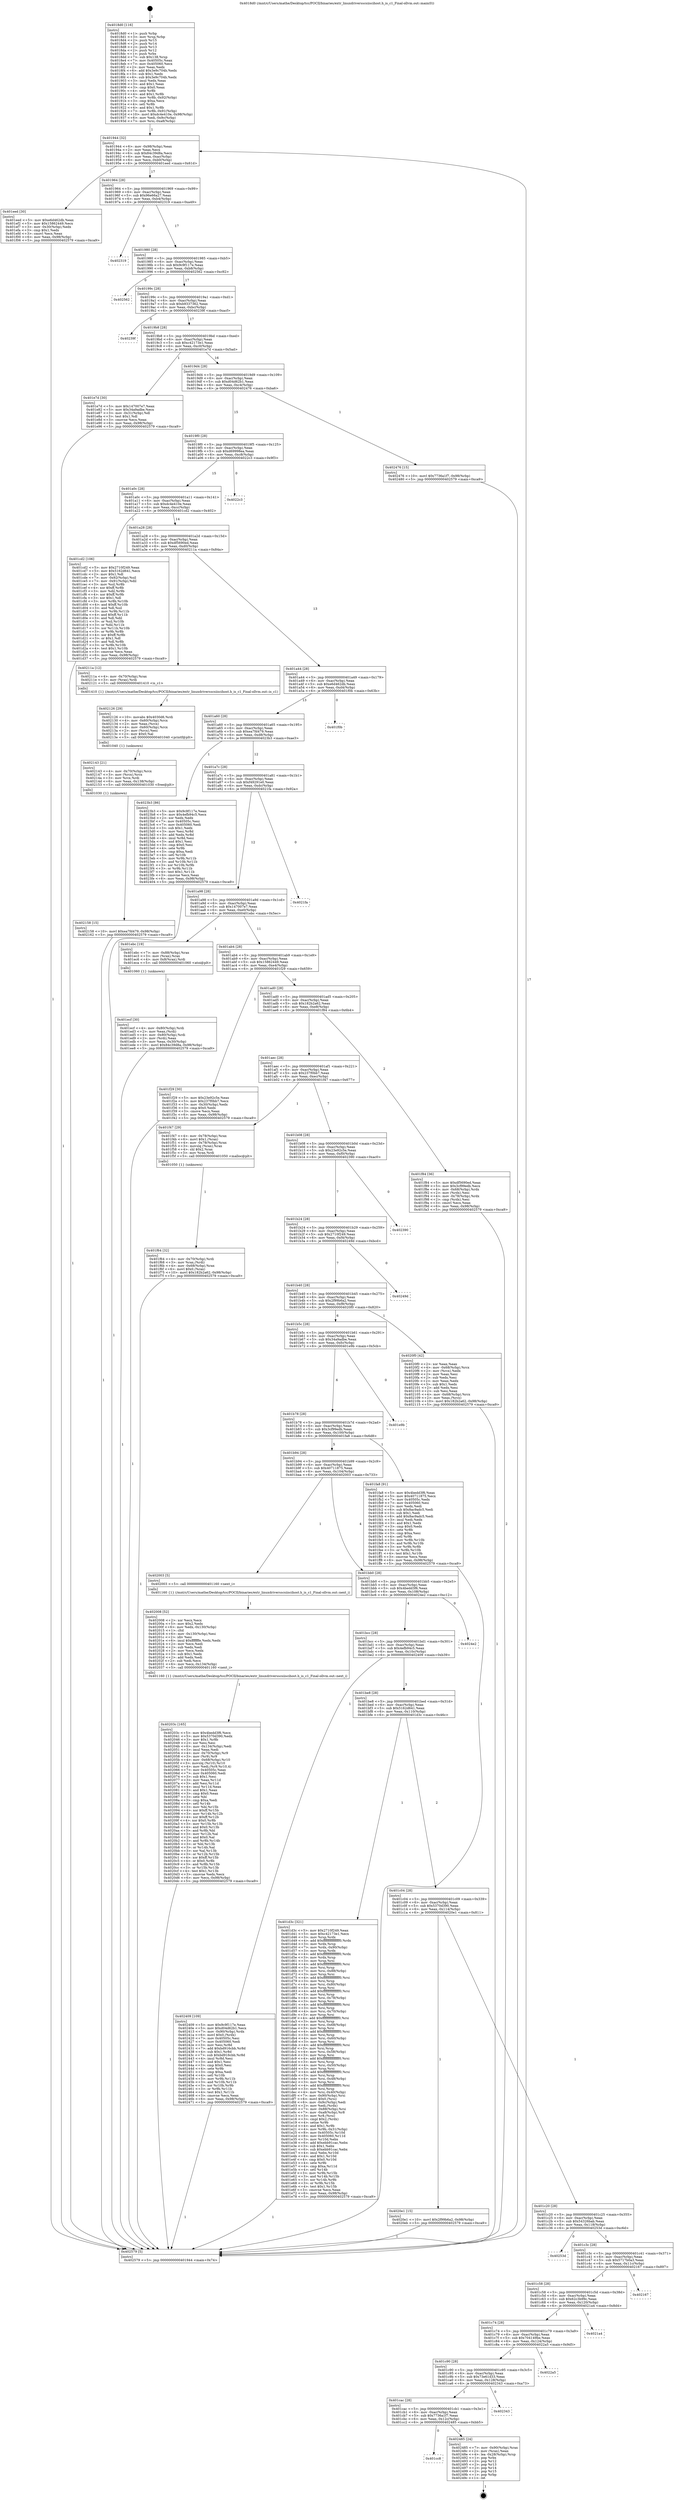 digraph "0x4018d0" {
  label = "0x4018d0 (/mnt/c/Users/mathe/Desktop/tcc/POCII/binaries/extr_linuxdriversscsiiscihost.h_is_c1_Final-ollvm.out::main(0))"
  labelloc = "t"
  node[shape=record]

  Entry [label="",width=0.3,height=0.3,shape=circle,fillcolor=black,style=filled]
  "0x401944" [label="{
     0x401944 [32]\l
     | [instrs]\l
     &nbsp;&nbsp;0x401944 \<+6\>: mov -0x98(%rbp),%eax\l
     &nbsp;&nbsp;0x40194a \<+2\>: mov %eax,%ecx\l
     &nbsp;&nbsp;0x40194c \<+6\>: sub $0x84c39d8a,%ecx\l
     &nbsp;&nbsp;0x401952 \<+6\>: mov %eax,-0xac(%rbp)\l
     &nbsp;&nbsp;0x401958 \<+6\>: mov %ecx,-0xb0(%rbp)\l
     &nbsp;&nbsp;0x40195e \<+6\>: je 0000000000401eed \<main+0x61d\>\l
  }"]
  "0x401eed" [label="{
     0x401eed [30]\l
     | [instrs]\l
     &nbsp;&nbsp;0x401eed \<+5\>: mov $0xe6d462db,%eax\l
     &nbsp;&nbsp;0x401ef2 \<+5\>: mov $0x15862449,%ecx\l
     &nbsp;&nbsp;0x401ef7 \<+3\>: mov -0x30(%rbp),%edx\l
     &nbsp;&nbsp;0x401efa \<+3\>: cmp $0x1,%edx\l
     &nbsp;&nbsp;0x401efd \<+3\>: cmovl %ecx,%eax\l
     &nbsp;&nbsp;0x401f00 \<+6\>: mov %eax,-0x98(%rbp)\l
     &nbsp;&nbsp;0x401f06 \<+5\>: jmp 0000000000402579 \<main+0xca9\>\l
  }"]
  "0x401964" [label="{
     0x401964 [28]\l
     | [instrs]\l
     &nbsp;&nbsp;0x401964 \<+5\>: jmp 0000000000401969 \<main+0x99\>\l
     &nbsp;&nbsp;0x401969 \<+6\>: mov -0xac(%rbp),%eax\l
     &nbsp;&nbsp;0x40196f \<+5\>: sub $0x96e66a27,%eax\l
     &nbsp;&nbsp;0x401974 \<+6\>: mov %eax,-0xb4(%rbp)\l
     &nbsp;&nbsp;0x40197a \<+6\>: je 0000000000402319 \<main+0xa49\>\l
  }"]
  Exit [label="",width=0.3,height=0.3,shape=circle,fillcolor=black,style=filled,peripheries=2]
  "0x402319" [label="{
     0x402319\l
  }", style=dashed]
  "0x401980" [label="{
     0x401980 [28]\l
     | [instrs]\l
     &nbsp;&nbsp;0x401980 \<+5\>: jmp 0000000000401985 \<main+0xb5\>\l
     &nbsp;&nbsp;0x401985 \<+6\>: mov -0xac(%rbp),%eax\l
     &nbsp;&nbsp;0x40198b \<+5\>: sub $0x9c9f117e,%eax\l
     &nbsp;&nbsp;0x401990 \<+6\>: mov %eax,-0xb8(%rbp)\l
     &nbsp;&nbsp;0x401996 \<+6\>: je 0000000000402562 \<main+0xc92\>\l
  }"]
  "0x401cc8" [label="{
     0x401cc8\l
  }", style=dashed]
  "0x402562" [label="{
     0x402562\l
  }", style=dashed]
  "0x40199c" [label="{
     0x40199c [28]\l
     | [instrs]\l
     &nbsp;&nbsp;0x40199c \<+5\>: jmp 00000000004019a1 \<main+0xd1\>\l
     &nbsp;&nbsp;0x4019a1 \<+6\>: mov -0xac(%rbp),%eax\l
     &nbsp;&nbsp;0x4019a7 \<+5\>: sub $0xb9337362,%eax\l
     &nbsp;&nbsp;0x4019ac \<+6\>: mov %eax,-0xbc(%rbp)\l
     &nbsp;&nbsp;0x4019b2 \<+6\>: je 000000000040239f \<main+0xacf\>\l
  }"]
  "0x402485" [label="{
     0x402485 [24]\l
     | [instrs]\l
     &nbsp;&nbsp;0x402485 \<+7\>: mov -0x90(%rbp),%rax\l
     &nbsp;&nbsp;0x40248c \<+2\>: mov (%rax),%eax\l
     &nbsp;&nbsp;0x40248e \<+4\>: lea -0x28(%rbp),%rsp\l
     &nbsp;&nbsp;0x402492 \<+1\>: pop %rbx\l
     &nbsp;&nbsp;0x402493 \<+2\>: pop %r12\l
     &nbsp;&nbsp;0x402495 \<+2\>: pop %r13\l
     &nbsp;&nbsp;0x402497 \<+2\>: pop %r14\l
     &nbsp;&nbsp;0x402499 \<+2\>: pop %r15\l
     &nbsp;&nbsp;0x40249b \<+1\>: pop %rbp\l
     &nbsp;&nbsp;0x40249c \<+1\>: ret\l
  }"]
  "0x40239f" [label="{
     0x40239f\l
  }", style=dashed]
  "0x4019b8" [label="{
     0x4019b8 [28]\l
     | [instrs]\l
     &nbsp;&nbsp;0x4019b8 \<+5\>: jmp 00000000004019bd \<main+0xed\>\l
     &nbsp;&nbsp;0x4019bd \<+6\>: mov -0xac(%rbp),%eax\l
     &nbsp;&nbsp;0x4019c3 \<+5\>: sub $0xc42173e1,%eax\l
     &nbsp;&nbsp;0x4019c8 \<+6\>: mov %eax,-0xc0(%rbp)\l
     &nbsp;&nbsp;0x4019ce \<+6\>: je 0000000000401e7d \<main+0x5ad\>\l
  }"]
  "0x401cac" [label="{
     0x401cac [28]\l
     | [instrs]\l
     &nbsp;&nbsp;0x401cac \<+5\>: jmp 0000000000401cb1 \<main+0x3e1\>\l
     &nbsp;&nbsp;0x401cb1 \<+6\>: mov -0xac(%rbp),%eax\l
     &nbsp;&nbsp;0x401cb7 \<+5\>: sub $0x7736a1f7,%eax\l
     &nbsp;&nbsp;0x401cbc \<+6\>: mov %eax,-0x12c(%rbp)\l
     &nbsp;&nbsp;0x401cc2 \<+6\>: je 0000000000402485 \<main+0xbb5\>\l
  }"]
  "0x401e7d" [label="{
     0x401e7d [30]\l
     | [instrs]\l
     &nbsp;&nbsp;0x401e7d \<+5\>: mov $0x147007e7,%eax\l
     &nbsp;&nbsp;0x401e82 \<+5\>: mov $0x34a9adbe,%ecx\l
     &nbsp;&nbsp;0x401e87 \<+3\>: mov -0x31(%rbp),%dl\l
     &nbsp;&nbsp;0x401e8a \<+3\>: test $0x1,%dl\l
     &nbsp;&nbsp;0x401e8d \<+3\>: cmovne %ecx,%eax\l
     &nbsp;&nbsp;0x401e90 \<+6\>: mov %eax,-0x98(%rbp)\l
     &nbsp;&nbsp;0x401e96 \<+5\>: jmp 0000000000402579 \<main+0xca9\>\l
  }"]
  "0x4019d4" [label="{
     0x4019d4 [28]\l
     | [instrs]\l
     &nbsp;&nbsp;0x4019d4 \<+5\>: jmp 00000000004019d9 \<main+0x109\>\l
     &nbsp;&nbsp;0x4019d9 \<+6\>: mov -0xac(%rbp),%eax\l
     &nbsp;&nbsp;0x4019df \<+5\>: sub $0xd04d62b1,%eax\l
     &nbsp;&nbsp;0x4019e4 \<+6\>: mov %eax,-0xc4(%rbp)\l
     &nbsp;&nbsp;0x4019ea \<+6\>: je 0000000000402476 \<main+0xba6\>\l
  }"]
  "0x402343" [label="{
     0x402343\l
  }", style=dashed]
  "0x402476" [label="{
     0x402476 [15]\l
     | [instrs]\l
     &nbsp;&nbsp;0x402476 \<+10\>: movl $0x7736a1f7,-0x98(%rbp)\l
     &nbsp;&nbsp;0x402480 \<+5\>: jmp 0000000000402579 \<main+0xca9\>\l
  }"]
  "0x4019f0" [label="{
     0x4019f0 [28]\l
     | [instrs]\l
     &nbsp;&nbsp;0x4019f0 \<+5\>: jmp 00000000004019f5 \<main+0x125\>\l
     &nbsp;&nbsp;0x4019f5 \<+6\>: mov -0xac(%rbp),%eax\l
     &nbsp;&nbsp;0x4019fb \<+5\>: sub $0xd69998ea,%eax\l
     &nbsp;&nbsp;0x401a00 \<+6\>: mov %eax,-0xc8(%rbp)\l
     &nbsp;&nbsp;0x401a06 \<+6\>: je 00000000004022c3 \<main+0x9f3\>\l
  }"]
  "0x401c90" [label="{
     0x401c90 [28]\l
     | [instrs]\l
     &nbsp;&nbsp;0x401c90 \<+5\>: jmp 0000000000401c95 \<main+0x3c5\>\l
     &nbsp;&nbsp;0x401c95 \<+6\>: mov -0xac(%rbp),%eax\l
     &nbsp;&nbsp;0x401c9b \<+5\>: sub $0x73e61d33,%eax\l
     &nbsp;&nbsp;0x401ca0 \<+6\>: mov %eax,-0x128(%rbp)\l
     &nbsp;&nbsp;0x401ca6 \<+6\>: je 0000000000402343 \<main+0xa73\>\l
  }"]
  "0x4022c3" [label="{
     0x4022c3\l
  }", style=dashed]
  "0x401a0c" [label="{
     0x401a0c [28]\l
     | [instrs]\l
     &nbsp;&nbsp;0x401a0c \<+5\>: jmp 0000000000401a11 \<main+0x141\>\l
     &nbsp;&nbsp;0x401a11 \<+6\>: mov -0xac(%rbp),%eax\l
     &nbsp;&nbsp;0x401a17 \<+5\>: sub $0xdc4e410e,%eax\l
     &nbsp;&nbsp;0x401a1c \<+6\>: mov %eax,-0xcc(%rbp)\l
     &nbsp;&nbsp;0x401a22 \<+6\>: je 0000000000401cd2 \<main+0x402\>\l
  }"]
  "0x4022a5" [label="{
     0x4022a5\l
  }", style=dashed]
  "0x401cd2" [label="{
     0x401cd2 [106]\l
     | [instrs]\l
     &nbsp;&nbsp;0x401cd2 \<+5\>: mov $0x2710f249,%eax\l
     &nbsp;&nbsp;0x401cd7 \<+5\>: mov $0x5162d641,%ecx\l
     &nbsp;&nbsp;0x401cdc \<+2\>: mov $0x1,%dl\l
     &nbsp;&nbsp;0x401cde \<+7\>: mov -0x92(%rbp),%sil\l
     &nbsp;&nbsp;0x401ce5 \<+7\>: mov -0x91(%rbp),%dil\l
     &nbsp;&nbsp;0x401cec \<+3\>: mov %sil,%r8b\l
     &nbsp;&nbsp;0x401cef \<+4\>: xor $0xff,%r8b\l
     &nbsp;&nbsp;0x401cf3 \<+3\>: mov %dil,%r9b\l
     &nbsp;&nbsp;0x401cf6 \<+4\>: xor $0xff,%r9b\l
     &nbsp;&nbsp;0x401cfa \<+3\>: xor $0x1,%dl\l
     &nbsp;&nbsp;0x401cfd \<+3\>: mov %r8b,%r10b\l
     &nbsp;&nbsp;0x401d00 \<+4\>: and $0xff,%r10b\l
     &nbsp;&nbsp;0x401d04 \<+3\>: and %dl,%sil\l
     &nbsp;&nbsp;0x401d07 \<+3\>: mov %r9b,%r11b\l
     &nbsp;&nbsp;0x401d0a \<+4\>: and $0xff,%r11b\l
     &nbsp;&nbsp;0x401d0e \<+3\>: and %dl,%dil\l
     &nbsp;&nbsp;0x401d11 \<+3\>: or %sil,%r10b\l
     &nbsp;&nbsp;0x401d14 \<+3\>: or %dil,%r11b\l
     &nbsp;&nbsp;0x401d17 \<+3\>: xor %r11b,%r10b\l
     &nbsp;&nbsp;0x401d1a \<+3\>: or %r9b,%r8b\l
     &nbsp;&nbsp;0x401d1d \<+4\>: xor $0xff,%r8b\l
     &nbsp;&nbsp;0x401d21 \<+3\>: or $0x1,%dl\l
     &nbsp;&nbsp;0x401d24 \<+3\>: and %dl,%r8b\l
     &nbsp;&nbsp;0x401d27 \<+3\>: or %r8b,%r10b\l
     &nbsp;&nbsp;0x401d2a \<+4\>: test $0x1,%r10b\l
     &nbsp;&nbsp;0x401d2e \<+3\>: cmovne %ecx,%eax\l
     &nbsp;&nbsp;0x401d31 \<+6\>: mov %eax,-0x98(%rbp)\l
     &nbsp;&nbsp;0x401d37 \<+5\>: jmp 0000000000402579 \<main+0xca9\>\l
  }"]
  "0x401a28" [label="{
     0x401a28 [28]\l
     | [instrs]\l
     &nbsp;&nbsp;0x401a28 \<+5\>: jmp 0000000000401a2d \<main+0x15d\>\l
     &nbsp;&nbsp;0x401a2d \<+6\>: mov -0xac(%rbp),%eax\l
     &nbsp;&nbsp;0x401a33 \<+5\>: sub $0xdf5690ed,%eax\l
     &nbsp;&nbsp;0x401a38 \<+6\>: mov %eax,-0xd0(%rbp)\l
     &nbsp;&nbsp;0x401a3e \<+6\>: je 000000000040211a \<main+0x84a\>\l
  }"]
  "0x402579" [label="{
     0x402579 [5]\l
     | [instrs]\l
     &nbsp;&nbsp;0x402579 \<+5\>: jmp 0000000000401944 \<main+0x74\>\l
  }"]
  "0x4018d0" [label="{
     0x4018d0 [116]\l
     | [instrs]\l
     &nbsp;&nbsp;0x4018d0 \<+1\>: push %rbp\l
     &nbsp;&nbsp;0x4018d1 \<+3\>: mov %rsp,%rbp\l
     &nbsp;&nbsp;0x4018d4 \<+2\>: push %r15\l
     &nbsp;&nbsp;0x4018d6 \<+2\>: push %r14\l
     &nbsp;&nbsp;0x4018d8 \<+2\>: push %r13\l
     &nbsp;&nbsp;0x4018da \<+2\>: push %r12\l
     &nbsp;&nbsp;0x4018dc \<+1\>: push %rbx\l
     &nbsp;&nbsp;0x4018dd \<+7\>: sub $0x138,%rsp\l
     &nbsp;&nbsp;0x4018e4 \<+7\>: mov 0x40505c,%eax\l
     &nbsp;&nbsp;0x4018eb \<+7\>: mov 0x405060,%ecx\l
     &nbsp;&nbsp;0x4018f2 \<+2\>: mov %eax,%edx\l
     &nbsp;&nbsp;0x4018f4 \<+6\>: add $0x3e9c704b,%edx\l
     &nbsp;&nbsp;0x4018fa \<+3\>: sub $0x1,%edx\l
     &nbsp;&nbsp;0x4018fd \<+6\>: sub $0x3e9c704b,%edx\l
     &nbsp;&nbsp;0x401903 \<+3\>: imul %edx,%eax\l
     &nbsp;&nbsp;0x401906 \<+3\>: and $0x1,%eax\l
     &nbsp;&nbsp;0x401909 \<+3\>: cmp $0x0,%eax\l
     &nbsp;&nbsp;0x40190c \<+4\>: sete %r8b\l
     &nbsp;&nbsp;0x401910 \<+4\>: and $0x1,%r8b\l
     &nbsp;&nbsp;0x401914 \<+7\>: mov %r8b,-0x92(%rbp)\l
     &nbsp;&nbsp;0x40191b \<+3\>: cmp $0xa,%ecx\l
     &nbsp;&nbsp;0x40191e \<+4\>: setl %r8b\l
     &nbsp;&nbsp;0x401922 \<+4\>: and $0x1,%r8b\l
     &nbsp;&nbsp;0x401926 \<+7\>: mov %r8b,-0x91(%rbp)\l
     &nbsp;&nbsp;0x40192d \<+10\>: movl $0xdc4e410e,-0x98(%rbp)\l
     &nbsp;&nbsp;0x401937 \<+6\>: mov %edi,-0x9c(%rbp)\l
     &nbsp;&nbsp;0x40193d \<+7\>: mov %rsi,-0xa8(%rbp)\l
  }"]
  "0x401c74" [label="{
     0x401c74 [28]\l
     | [instrs]\l
     &nbsp;&nbsp;0x401c74 \<+5\>: jmp 0000000000401c79 \<main+0x3a9\>\l
     &nbsp;&nbsp;0x401c79 \<+6\>: mov -0xac(%rbp),%eax\l
     &nbsp;&nbsp;0x401c7f \<+5\>: sub $0x704149be,%eax\l
     &nbsp;&nbsp;0x401c84 \<+6\>: mov %eax,-0x124(%rbp)\l
     &nbsp;&nbsp;0x401c8a \<+6\>: je 00000000004022a5 \<main+0x9d5\>\l
  }"]
  "0x40211a" [label="{
     0x40211a [12]\l
     | [instrs]\l
     &nbsp;&nbsp;0x40211a \<+4\>: mov -0x70(%rbp),%rax\l
     &nbsp;&nbsp;0x40211e \<+3\>: mov (%rax),%rdi\l
     &nbsp;&nbsp;0x402121 \<+5\>: call 0000000000401410 \<is_c1\>\l
     | [calls]\l
     &nbsp;&nbsp;0x401410 \{1\} (/mnt/c/Users/mathe/Desktop/tcc/POCII/binaries/extr_linuxdriversscsiiscihost.h_is_c1_Final-ollvm.out::is_c1)\l
  }"]
  "0x401a44" [label="{
     0x401a44 [28]\l
     | [instrs]\l
     &nbsp;&nbsp;0x401a44 \<+5\>: jmp 0000000000401a49 \<main+0x179\>\l
     &nbsp;&nbsp;0x401a49 \<+6\>: mov -0xac(%rbp),%eax\l
     &nbsp;&nbsp;0x401a4f \<+5\>: sub $0xe6d462db,%eax\l
     &nbsp;&nbsp;0x401a54 \<+6\>: mov %eax,-0xd4(%rbp)\l
     &nbsp;&nbsp;0x401a5a \<+6\>: je 0000000000401f0b \<main+0x63b\>\l
  }"]
  "0x4021a4" [label="{
     0x4021a4\l
  }", style=dashed]
  "0x401f0b" [label="{
     0x401f0b\l
  }", style=dashed]
  "0x401a60" [label="{
     0x401a60 [28]\l
     | [instrs]\l
     &nbsp;&nbsp;0x401a60 \<+5\>: jmp 0000000000401a65 \<main+0x195\>\l
     &nbsp;&nbsp;0x401a65 \<+6\>: mov -0xac(%rbp),%eax\l
     &nbsp;&nbsp;0x401a6b \<+5\>: sub $0xea7fd479,%eax\l
     &nbsp;&nbsp;0x401a70 \<+6\>: mov %eax,-0xd8(%rbp)\l
     &nbsp;&nbsp;0x401a76 \<+6\>: je 00000000004023b3 \<main+0xae3\>\l
  }"]
  "0x401c58" [label="{
     0x401c58 [28]\l
     | [instrs]\l
     &nbsp;&nbsp;0x401c58 \<+5\>: jmp 0000000000401c5d \<main+0x38d\>\l
     &nbsp;&nbsp;0x401c5d \<+6\>: mov -0xac(%rbp),%eax\l
     &nbsp;&nbsp;0x401c63 \<+5\>: sub $0x62c3b99c,%eax\l
     &nbsp;&nbsp;0x401c68 \<+6\>: mov %eax,-0x120(%rbp)\l
     &nbsp;&nbsp;0x401c6e \<+6\>: je 00000000004021a4 \<main+0x8d4\>\l
  }"]
  "0x4023b3" [label="{
     0x4023b3 [86]\l
     | [instrs]\l
     &nbsp;&nbsp;0x4023b3 \<+5\>: mov $0x9c9f117e,%eax\l
     &nbsp;&nbsp;0x4023b8 \<+5\>: mov $0x4efb94c5,%ecx\l
     &nbsp;&nbsp;0x4023bd \<+2\>: xor %edx,%edx\l
     &nbsp;&nbsp;0x4023bf \<+7\>: mov 0x40505c,%esi\l
     &nbsp;&nbsp;0x4023c6 \<+7\>: mov 0x405060,%edi\l
     &nbsp;&nbsp;0x4023cd \<+3\>: sub $0x1,%edx\l
     &nbsp;&nbsp;0x4023d0 \<+3\>: mov %esi,%r8d\l
     &nbsp;&nbsp;0x4023d3 \<+3\>: add %edx,%r8d\l
     &nbsp;&nbsp;0x4023d6 \<+4\>: imul %r8d,%esi\l
     &nbsp;&nbsp;0x4023da \<+3\>: and $0x1,%esi\l
     &nbsp;&nbsp;0x4023dd \<+3\>: cmp $0x0,%esi\l
     &nbsp;&nbsp;0x4023e0 \<+4\>: sete %r9b\l
     &nbsp;&nbsp;0x4023e4 \<+3\>: cmp $0xa,%edi\l
     &nbsp;&nbsp;0x4023e7 \<+4\>: setl %r10b\l
     &nbsp;&nbsp;0x4023eb \<+3\>: mov %r9b,%r11b\l
     &nbsp;&nbsp;0x4023ee \<+3\>: and %r10b,%r11b\l
     &nbsp;&nbsp;0x4023f1 \<+3\>: xor %r10b,%r9b\l
     &nbsp;&nbsp;0x4023f4 \<+3\>: or %r9b,%r11b\l
     &nbsp;&nbsp;0x4023f7 \<+4\>: test $0x1,%r11b\l
     &nbsp;&nbsp;0x4023fb \<+3\>: cmovne %ecx,%eax\l
     &nbsp;&nbsp;0x4023fe \<+6\>: mov %eax,-0x98(%rbp)\l
     &nbsp;&nbsp;0x402404 \<+5\>: jmp 0000000000402579 \<main+0xca9\>\l
  }"]
  "0x401a7c" [label="{
     0x401a7c [28]\l
     | [instrs]\l
     &nbsp;&nbsp;0x401a7c \<+5\>: jmp 0000000000401a81 \<main+0x1b1\>\l
     &nbsp;&nbsp;0x401a81 \<+6\>: mov -0xac(%rbp),%eax\l
     &nbsp;&nbsp;0x401a87 \<+5\>: sub $0xf49291e0,%eax\l
     &nbsp;&nbsp;0x401a8c \<+6\>: mov %eax,-0xdc(%rbp)\l
     &nbsp;&nbsp;0x401a92 \<+6\>: je 00000000004021fa \<main+0x92a\>\l
  }"]
  "0x402167" [label="{
     0x402167\l
  }", style=dashed]
  "0x4021fa" [label="{
     0x4021fa\l
  }", style=dashed]
  "0x401a98" [label="{
     0x401a98 [28]\l
     | [instrs]\l
     &nbsp;&nbsp;0x401a98 \<+5\>: jmp 0000000000401a9d \<main+0x1cd\>\l
     &nbsp;&nbsp;0x401a9d \<+6\>: mov -0xac(%rbp),%eax\l
     &nbsp;&nbsp;0x401aa3 \<+5\>: sub $0x147007e7,%eax\l
     &nbsp;&nbsp;0x401aa8 \<+6\>: mov %eax,-0xe0(%rbp)\l
     &nbsp;&nbsp;0x401aae \<+6\>: je 0000000000401ebc \<main+0x5ec\>\l
  }"]
  "0x401c3c" [label="{
     0x401c3c [28]\l
     | [instrs]\l
     &nbsp;&nbsp;0x401c3c \<+5\>: jmp 0000000000401c41 \<main+0x371\>\l
     &nbsp;&nbsp;0x401c41 \<+6\>: mov -0xac(%rbp),%eax\l
     &nbsp;&nbsp;0x401c47 \<+5\>: sub $0x5717b0a3,%eax\l
     &nbsp;&nbsp;0x401c4c \<+6\>: mov %eax,-0x11c(%rbp)\l
     &nbsp;&nbsp;0x401c52 \<+6\>: je 0000000000402167 \<main+0x897\>\l
  }"]
  "0x401ebc" [label="{
     0x401ebc [19]\l
     | [instrs]\l
     &nbsp;&nbsp;0x401ebc \<+7\>: mov -0x88(%rbp),%rax\l
     &nbsp;&nbsp;0x401ec3 \<+3\>: mov (%rax),%rax\l
     &nbsp;&nbsp;0x401ec6 \<+4\>: mov 0x8(%rax),%rdi\l
     &nbsp;&nbsp;0x401eca \<+5\>: call 0000000000401060 \<atoi@plt\>\l
     | [calls]\l
     &nbsp;&nbsp;0x401060 \{1\} (unknown)\l
  }"]
  "0x401ab4" [label="{
     0x401ab4 [28]\l
     | [instrs]\l
     &nbsp;&nbsp;0x401ab4 \<+5\>: jmp 0000000000401ab9 \<main+0x1e9\>\l
     &nbsp;&nbsp;0x401ab9 \<+6\>: mov -0xac(%rbp),%eax\l
     &nbsp;&nbsp;0x401abf \<+5\>: sub $0x15862449,%eax\l
     &nbsp;&nbsp;0x401ac4 \<+6\>: mov %eax,-0xe4(%rbp)\l
     &nbsp;&nbsp;0x401aca \<+6\>: je 0000000000401f29 \<main+0x659\>\l
  }"]
  "0x40253d" [label="{
     0x40253d\l
  }", style=dashed]
  "0x401f29" [label="{
     0x401f29 [30]\l
     | [instrs]\l
     &nbsp;&nbsp;0x401f29 \<+5\>: mov $0x23e92c5e,%eax\l
     &nbsp;&nbsp;0x401f2e \<+5\>: mov $0x237f0bb7,%ecx\l
     &nbsp;&nbsp;0x401f33 \<+3\>: mov -0x30(%rbp),%edx\l
     &nbsp;&nbsp;0x401f36 \<+3\>: cmp $0x0,%edx\l
     &nbsp;&nbsp;0x401f39 \<+3\>: cmove %ecx,%eax\l
     &nbsp;&nbsp;0x401f3c \<+6\>: mov %eax,-0x98(%rbp)\l
     &nbsp;&nbsp;0x401f42 \<+5\>: jmp 0000000000402579 \<main+0xca9\>\l
  }"]
  "0x401ad0" [label="{
     0x401ad0 [28]\l
     | [instrs]\l
     &nbsp;&nbsp;0x401ad0 \<+5\>: jmp 0000000000401ad5 \<main+0x205\>\l
     &nbsp;&nbsp;0x401ad5 \<+6\>: mov -0xac(%rbp),%eax\l
     &nbsp;&nbsp;0x401adb \<+5\>: sub $0x182b2a62,%eax\l
     &nbsp;&nbsp;0x401ae0 \<+6\>: mov %eax,-0xe8(%rbp)\l
     &nbsp;&nbsp;0x401ae6 \<+6\>: je 0000000000401f84 \<main+0x6b4\>\l
  }"]
  "0x402158" [label="{
     0x402158 [15]\l
     | [instrs]\l
     &nbsp;&nbsp;0x402158 \<+10\>: movl $0xea7fd479,-0x98(%rbp)\l
     &nbsp;&nbsp;0x402162 \<+5\>: jmp 0000000000402579 \<main+0xca9\>\l
  }"]
  "0x401f84" [label="{
     0x401f84 [36]\l
     | [instrs]\l
     &nbsp;&nbsp;0x401f84 \<+5\>: mov $0xdf5690ed,%eax\l
     &nbsp;&nbsp;0x401f89 \<+5\>: mov $0x3cf99edb,%ecx\l
     &nbsp;&nbsp;0x401f8e \<+4\>: mov -0x68(%rbp),%rdx\l
     &nbsp;&nbsp;0x401f92 \<+2\>: mov (%rdx),%esi\l
     &nbsp;&nbsp;0x401f94 \<+4\>: mov -0x78(%rbp),%rdx\l
     &nbsp;&nbsp;0x401f98 \<+2\>: cmp (%rdx),%esi\l
     &nbsp;&nbsp;0x401f9a \<+3\>: cmovl %ecx,%eax\l
     &nbsp;&nbsp;0x401f9d \<+6\>: mov %eax,-0x98(%rbp)\l
     &nbsp;&nbsp;0x401fa3 \<+5\>: jmp 0000000000402579 \<main+0xca9\>\l
  }"]
  "0x401aec" [label="{
     0x401aec [28]\l
     | [instrs]\l
     &nbsp;&nbsp;0x401aec \<+5\>: jmp 0000000000401af1 \<main+0x221\>\l
     &nbsp;&nbsp;0x401af1 \<+6\>: mov -0xac(%rbp),%eax\l
     &nbsp;&nbsp;0x401af7 \<+5\>: sub $0x237f0bb7,%eax\l
     &nbsp;&nbsp;0x401afc \<+6\>: mov %eax,-0xec(%rbp)\l
     &nbsp;&nbsp;0x401b02 \<+6\>: je 0000000000401f47 \<main+0x677\>\l
  }"]
  "0x402143" [label="{
     0x402143 [21]\l
     | [instrs]\l
     &nbsp;&nbsp;0x402143 \<+4\>: mov -0x70(%rbp),%rcx\l
     &nbsp;&nbsp;0x402147 \<+3\>: mov (%rcx),%rcx\l
     &nbsp;&nbsp;0x40214a \<+3\>: mov %rcx,%rdi\l
     &nbsp;&nbsp;0x40214d \<+6\>: mov %eax,-0x138(%rbp)\l
     &nbsp;&nbsp;0x402153 \<+5\>: call 0000000000401030 \<free@plt\>\l
     | [calls]\l
     &nbsp;&nbsp;0x401030 \{1\} (unknown)\l
  }"]
  "0x401f47" [label="{
     0x401f47 [29]\l
     | [instrs]\l
     &nbsp;&nbsp;0x401f47 \<+4\>: mov -0x78(%rbp),%rax\l
     &nbsp;&nbsp;0x401f4b \<+6\>: movl $0x1,(%rax)\l
     &nbsp;&nbsp;0x401f51 \<+4\>: mov -0x78(%rbp),%rax\l
     &nbsp;&nbsp;0x401f55 \<+3\>: movslq (%rax),%rax\l
     &nbsp;&nbsp;0x401f58 \<+4\>: shl $0x2,%rax\l
     &nbsp;&nbsp;0x401f5c \<+3\>: mov %rax,%rdi\l
     &nbsp;&nbsp;0x401f5f \<+5\>: call 0000000000401050 \<malloc@plt\>\l
     | [calls]\l
     &nbsp;&nbsp;0x401050 \{1\} (unknown)\l
  }"]
  "0x401b08" [label="{
     0x401b08 [28]\l
     | [instrs]\l
     &nbsp;&nbsp;0x401b08 \<+5\>: jmp 0000000000401b0d \<main+0x23d\>\l
     &nbsp;&nbsp;0x401b0d \<+6\>: mov -0xac(%rbp),%eax\l
     &nbsp;&nbsp;0x401b13 \<+5\>: sub $0x23e92c5e,%eax\l
     &nbsp;&nbsp;0x401b18 \<+6\>: mov %eax,-0xf0(%rbp)\l
     &nbsp;&nbsp;0x401b1e \<+6\>: je 0000000000402390 \<main+0xac0\>\l
  }"]
  "0x402126" [label="{
     0x402126 [29]\l
     | [instrs]\l
     &nbsp;&nbsp;0x402126 \<+10\>: movabs $0x4030d6,%rdi\l
     &nbsp;&nbsp;0x402130 \<+4\>: mov -0x60(%rbp),%rcx\l
     &nbsp;&nbsp;0x402134 \<+2\>: mov %eax,(%rcx)\l
     &nbsp;&nbsp;0x402136 \<+4\>: mov -0x60(%rbp),%rcx\l
     &nbsp;&nbsp;0x40213a \<+2\>: mov (%rcx),%esi\l
     &nbsp;&nbsp;0x40213c \<+2\>: mov $0x0,%al\l
     &nbsp;&nbsp;0x40213e \<+5\>: call 0000000000401040 \<printf@plt\>\l
     | [calls]\l
     &nbsp;&nbsp;0x401040 \{1\} (unknown)\l
  }"]
  "0x402390" [label="{
     0x402390\l
  }", style=dashed]
  "0x401b24" [label="{
     0x401b24 [28]\l
     | [instrs]\l
     &nbsp;&nbsp;0x401b24 \<+5\>: jmp 0000000000401b29 \<main+0x259\>\l
     &nbsp;&nbsp;0x401b29 \<+6\>: mov -0xac(%rbp),%eax\l
     &nbsp;&nbsp;0x401b2f \<+5\>: sub $0x2710f249,%eax\l
     &nbsp;&nbsp;0x401b34 \<+6\>: mov %eax,-0xf4(%rbp)\l
     &nbsp;&nbsp;0x401b3a \<+6\>: je 000000000040249d \<main+0xbcd\>\l
  }"]
  "0x401c20" [label="{
     0x401c20 [28]\l
     | [instrs]\l
     &nbsp;&nbsp;0x401c20 \<+5\>: jmp 0000000000401c25 \<main+0x355\>\l
     &nbsp;&nbsp;0x401c25 \<+6\>: mov -0xac(%rbp),%eax\l
     &nbsp;&nbsp;0x401c2b \<+5\>: sub $0x54326bab,%eax\l
     &nbsp;&nbsp;0x401c30 \<+6\>: mov %eax,-0x118(%rbp)\l
     &nbsp;&nbsp;0x401c36 \<+6\>: je 000000000040253d \<main+0xc6d\>\l
  }"]
  "0x40249d" [label="{
     0x40249d\l
  }", style=dashed]
  "0x401b40" [label="{
     0x401b40 [28]\l
     | [instrs]\l
     &nbsp;&nbsp;0x401b40 \<+5\>: jmp 0000000000401b45 \<main+0x275\>\l
     &nbsp;&nbsp;0x401b45 \<+6\>: mov -0xac(%rbp),%eax\l
     &nbsp;&nbsp;0x401b4b \<+5\>: sub $0x2f99b6a2,%eax\l
     &nbsp;&nbsp;0x401b50 \<+6\>: mov %eax,-0xf8(%rbp)\l
     &nbsp;&nbsp;0x401b56 \<+6\>: je 00000000004020f0 \<main+0x820\>\l
  }"]
  "0x4020e1" [label="{
     0x4020e1 [15]\l
     | [instrs]\l
     &nbsp;&nbsp;0x4020e1 \<+10\>: movl $0x2f99b6a2,-0x98(%rbp)\l
     &nbsp;&nbsp;0x4020eb \<+5\>: jmp 0000000000402579 \<main+0xca9\>\l
  }"]
  "0x4020f0" [label="{
     0x4020f0 [42]\l
     | [instrs]\l
     &nbsp;&nbsp;0x4020f0 \<+2\>: xor %eax,%eax\l
     &nbsp;&nbsp;0x4020f2 \<+4\>: mov -0x68(%rbp),%rcx\l
     &nbsp;&nbsp;0x4020f6 \<+2\>: mov (%rcx),%edx\l
     &nbsp;&nbsp;0x4020f8 \<+2\>: mov %eax,%esi\l
     &nbsp;&nbsp;0x4020fa \<+2\>: sub %edx,%esi\l
     &nbsp;&nbsp;0x4020fc \<+2\>: mov %eax,%edx\l
     &nbsp;&nbsp;0x4020fe \<+3\>: sub $0x1,%edx\l
     &nbsp;&nbsp;0x402101 \<+2\>: add %edx,%esi\l
     &nbsp;&nbsp;0x402103 \<+2\>: sub %esi,%eax\l
     &nbsp;&nbsp;0x402105 \<+4\>: mov -0x68(%rbp),%rcx\l
     &nbsp;&nbsp;0x402109 \<+2\>: mov %eax,(%rcx)\l
     &nbsp;&nbsp;0x40210b \<+10\>: movl $0x182b2a62,-0x98(%rbp)\l
     &nbsp;&nbsp;0x402115 \<+5\>: jmp 0000000000402579 \<main+0xca9\>\l
  }"]
  "0x401b5c" [label="{
     0x401b5c [28]\l
     | [instrs]\l
     &nbsp;&nbsp;0x401b5c \<+5\>: jmp 0000000000401b61 \<main+0x291\>\l
     &nbsp;&nbsp;0x401b61 \<+6\>: mov -0xac(%rbp),%eax\l
     &nbsp;&nbsp;0x401b67 \<+5\>: sub $0x34a9adbe,%eax\l
     &nbsp;&nbsp;0x401b6c \<+6\>: mov %eax,-0xfc(%rbp)\l
     &nbsp;&nbsp;0x401b72 \<+6\>: je 0000000000401e9b \<main+0x5cb\>\l
  }"]
  "0x40203c" [label="{
     0x40203c [165]\l
     | [instrs]\l
     &nbsp;&nbsp;0x40203c \<+5\>: mov $0x4bedd3f6,%ecx\l
     &nbsp;&nbsp;0x402041 \<+5\>: mov $0x5370d390,%edx\l
     &nbsp;&nbsp;0x402046 \<+3\>: mov $0x1,%r8b\l
     &nbsp;&nbsp;0x402049 \<+2\>: xor %esi,%esi\l
     &nbsp;&nbsp;0x40204b \<+6\>: mov -0x134(%rbp),%edi\l
     &nbsp;&nbsp;0x402051 \<+3\>: imul %eax,%edi\l
     &nbsp;&nbsp;0x402054 \<+4\>: mov -0x70(%rbp),%r9\l
     &nbsp;&nbsp;0x402058 \<+3\>: mov (%r9),%r9\l
     &nbsp;&nbsp;0x40205b \<+4\>: mov -0x68(%rbp),%r10\l
     &nbsp;&nbsp;0x40205f \<+3\>: movslq (%r10),%r10\l
     &nbsp;&nbsp;0x402062 \<+4\>: mov %edi,(%r9,%r10,4)\l
     &nbsp;&nbsp;0x402066 \<+7\>: mov 0x40505c,%eax\l
     &nbsp;&nbsp;0x40206d \<+7\>: mov 0x405060,%edi\l
     &nbsp;&nbsp;0x402074 \<+3\>: sub $0x1,%esi\l
     &nbsp;&nbsp;0x402077 \<+3\>: mov %eax,%r11d\l
     &nbsp;&nbsp;0x40207a \<+3\>: add %esi,%r11d\l
     &nbsp;&nbsp;0x40207d \<+4\>: imul %r11d,%eax\l
     &nbsp;&nbsp;0x402081 \<+3\>: and $0x1,%eax\l
     &nbsp;&nbsp;0x402084 \<+3\>: cmp $0x0,%eax\l
     &nbsp;&nbsp;0x402087 \<+3\>: sete %bl\l
     &nbsp;&nbsp;0x40208a \<+3\>: cmp $0xa,%edi\l
     &nbsp;&nbsp;0x40208d \<+4\>: setl %r14b\l
     &nbsp;&nbsp;0x402091 \<+3\>: mov %bl,%r15b\l
     &nbsp;&nbsp;0x402094 \<+4\>: xor $0xff,%r15b\l
     &nbsp;&nbsp;0x402098 \<+3\>: mov %r14b,%r12b\l
     &nbsp;&nbsp;0x40209b \<+4\>: xor $0xff,%r12b\l
     &nbsp;&nbsp;0x40209f \<+4\>: xor $0x0,%r8b\l
     &nbsp;&nbsp;0x4020a3 \<+3\>: mov %r15b,%r13b\l
     &nbsp;&nbsp;0x4020a6 \<+4\>: and $0x0,%r13b\l
     &nbsp;&nbsp;0x4020aa \<+3\>: and %r8b,%bl\l
     &nbsp;&nbsp;0x4020ad \<+3\>: mov %r12b,%al\l
     &nbsp;&nbsp;0x4020b0 \<+2\>: and $0x0,%al\l
     &nbsp;&nbsp;0x4020b2 \<+3\>: and %r8b,%r14b\l
     &nbsp;&nbsp;0x4020b5 \<+3\>: or %bl,%r13b\l
     &nbsp;&nbsp;0x4020b8 \<+3\>: or %r14b,%al\l
     &nbsp;&nbsp;0x4020bb \<+3\>: xor %al,%r13b\l
     &nbsp;&nbsp;0x4020be \<+3\>: or %r12b,%r15b\l
     &nbsp;&nbsp;0x4020c1 \<+4\>: xor $0xff,%r15b\l
     &nbsp;&nbsp;0x4020c5 \<+4\>: or $0x0,%r8b\l
     &nbsp;&nbsp;0x4020c9 \<+3\>: and %r8b,%r15b\l
     &nbsp;&nbsp;0x4020cc \<+3\>: or %r15b,%r13b\l
     &nbsp;&nbsp;0x4020cf \<+4\>: test $0x1,%r13b\l
     &nbsp;&nbsp;0x4020d3 \<+3\>: cmovne %edx,%ecx\l
     &nbsp;&nbsp;0x4020d6 \<+6\>: mov %ecx,-0x98(%rbp)\l
     &nbsp;&nbsp;0x4020dc \<+5\>: jmp 0000000000402579 \<main+0xca9\>\l
  }"]
  "0x401e9b" [label="{
     0x401e9b\l
  }", style=dashed]
  "0x401b78" [label="{
     0x401b78 [28]\l
     | [instrs]\l
     &nbsp;&nbsp;0x401b78 \<+5\>: jmp 0000000000401b7d \<main+0x2ad\>\l
     &nbsp;&nbsp;0x401b7d \<+6\>: mov -0xac(%rbp),%eax\l
     &nbsp;&nbsp;0x401b83 \<+5\>: sub $0x3cf99edb,%eax\l
     &nbsp;&nbsp;0x401b88 \<+6\>: mov %eax,-0x100(%rbp)\l
     &nbsp;&nbsp;0x401b8e \<+6\>: je 0000000000401fa8 \<main+0x6d8\>\l
  }"]
  "0x402008" [label="{
     0x402008 [52]\l
     | [instrs]\l
     &nbsp;&nbsp;0x402008 \<+2\>: xor %ecx,%ecx\l
     &nbsp;&nbsp;0x40200a \<+5\>: mov $0x2,%edx\l
     &nbsp;&nbsp;0x40200f \<+6\>: mov %edx,-0x130(%rbp)\l
     &nbsp;&nbsp;0x402015 \<+1\>: cltd\l
     &nbsp;&nbsp;0x402016 \<+6\>: mov -0x130(%rbp),%esi\l
     &nbsp;&nbsp;0x40201c \<+2\>: idiv %esi\l
     &nbsp;&nbsp;0x40201e \<+6\>: imul $0xfffffffe,%edx,%edx\l
     &nbsp;&nbsp;0x402024 \<+2\>: mov %ecx,%edi\l
     &nbsp;&nbsp;0x402026 \<+2\>: sub %edx,%edi\l
     &nbsp;&nbsp;0x402028 \<+2\>: mov %ecx,%edx\l
     &nbsp;&nbsp;0x40202a \<+3\>: sub $0x1,%edx\l
     &nbsp;&nbsp;0x40202d \<+2\>: add %edx,%edi\l
     &nbsp;&nbsp;0x40202f \<+2\>: sub %edi,%ecx\l
     &nbsp;&nbsp;0x402031 \<+6\>: mov %ecx,-0x134(%rbp)\l
     &nbsp;&nbsp;0x402037 \<+5\>: call 0000000000401160 \<next_i\>\l
     | [calls]\l
     &nbsp;&nbsp;0x401160 \{1\} (/mnt/c/Users/mathe/Desktop/tcc/POCII/binaries/extr_linuxdriversscsiiscihost.h_is_c1_Final-ollvm.out::next_i)\l
  }"]
  "0x401fa8" [label="{
     0x401fa8 [91]\l
     | [instrs]\l
     &nbsp;&nbsp;0x401fa8 \<+5\>: mov $0x4bedd3f6,%eax\l
     &nbsp;&nbsp;0x401fad \<+5\>: mov $0x40711875,%ecx\l
     &nbsp;&nbsp;0x401fb2 \<+7\>: mov 0x40505c,%edx\l
     &nbsp;&nbsp;0x401fb9 \<+7\>: mov 0x405060,%esi\l
     &nbsp;&nbsp;0x401fc0 \<+2\>: mov %edx,%edi\l
     &nbsp;&nbsp;0x401fc2 \<+6\>: sub $0x8ac9adc5,%edi\l
     &nbsp;&nbsp;0x401fc8 \<+3\>: sub $0x1,%edi\l
     &nbsp;&nbsp;0x401fcb \<+6\>: add $0x8ac9adc5,%edi\l
     &nbsp;&nbsp;0x401fd1 \<+3\>: imul %edi,%edx\l
     &nbsp;&nbsp;0x401fd4 \<+3\>: and $0x1,%edx\l
     &nbsp;&nbsp;0x401fd7 \<+3\>: cmp $0x0,%edx\l
     &nbsp;&nbsp;0x401fda \<+4\>: sete %r8b\l
     &nbsp;&nbsp;0x401fde \<+3\>: cmp $0xa,%esi\l
     &nbsp;&nbsp;0x401fe1 \<+4\>: setl %r9b\l
     &nbsp;&nbsp;0x401fe5 \<+3\>: mov %r8b,%r10b\l
     &nbsp;&nbsp;0x401fe8 \<+3\>: and %r9b,%r10b\l
     &nbsp;&nbsp;0x401feb \<+3\>: xor %r9b,%r8b\l
     &nbsp;&nbsp;0x401fee \<+3\>: or %r8b,%r10b\l
     &nbsp;&nbsp;0x401ff1 \<+4\>: test $0x1,%r10b\l
     &nbsp;&nbsp;0x401ff5 \<+3\>: cmovne %ecx,%eax\l
     &nbsp;&nbsp;0x401ff8 \<+6\>: mov %eax,-0x98(%rbp)\l
     &nbsp;&nbsp;0x401ffe \<+5\>: jmp 0000000000402579 \<main+0xca9\>\l
  }"]
  "0x401b94" [label="{
     0x401b94 [28]\l
     | [instrs]\l
     &nbsp;&nbsp;0x401b94 \<+5\>: jmp 0000000000401b99 \<main+0x2c9\>\l
     &nbsp;&nbsp;0x401b99 \<+6\>: mov -0xac(%rbp),%eax\l
     &nbsp;&nbsp;0x401b9f \<+5\>: sub $0x40711875,%eax\l
     &nbsp;&nbsp;0x401ba4 \<+6\>: mov %eax,-0x104(%rbp)\l
     &nbsp;&nbsp;0x401baa \<+6\>: je 0000000000402003 \<main+0x733\>\l
  }"]
  "0x401f64" [label="{
     0x401f64 [32]\l
     | [instrs]\l
     &nbsp;&nbsp;0x401f64 \<+4\>: mov -0x70(%rbp),%rdi\l
     &nbsp;&nbsp;0x401f68 \<+3\>: mov %rax,(%rdi)\l
     &nbsp;&nbsp;0x401f6b \<+4\>: mov -0x68(%rbp),%rax\l
     &nbsp;&nbsp;0x401f6f \<+6\>: movl $0x0,(%rax)\l
     &nbsp;&nbsp;0x401f75 \<+10\>: movl $0x182b2a62,-0x98(%rbp)\l
     &nbsp;&nbsp;0x401f7f \<+5\>: jmp 0000000000402579 \<main+0xca9\>\l
  }"]
  "0x402003" [label="{
     0x402003 [5]\l
     | [instrs]\l
     &nbsp;&nbsp;0x402003 \<+5\>: call 0000000000401160 \<next_i\>\l
     | [calls]\l
     &nbsp;&nbsp;0x401160 \{1\} (/mnt/c/Users/mathe/Desktop/tcc/POCII/binaries/extr_linuxdriversscsiiscihost.h_is_c1_Final-ollvm.out::next_i)\l
  }"]
  "0x401bb0" [label="{
     0x401bb0 [28]\l
     | [instrs]\l
     &nbsp;&nbsp;0x401bb0 \<+5\>: jmp 0000000000401bb5 \<main+0x2e5\>\l
     &nbsp;&nbsp;0x401bb5 \<+6\>: mov -0xac(%rbp),%eax\l
     &nbsp;&nbsp;0x401bbb \<+5\>: sub $0x4bedd3f6,%eax\l
     &nbsp;&nbsp;0x401bc0 \<+6\>: mov %eax,-0x108(%rbp)\l
     &nbsp;&nbsp;0x401bc6 \<+6\>: je 00000000004024e2 \<main+0xc12\>\l
  }"]
  "0x401ecf" [label="{
     0x401ecf [30]\l
     | [instrs]\l
     &nbsp;&nbsp;0x401ecf \<+4\>: mov -0x80(%rbp),%rdi\l
     &nbsp;&nbsp;0x401ed3 \<+2\>: mov %eax,(%rdi)\l
     &nbsp;&nbsp;0x401ed5 \<+4\>: mov -0x80(%rbp),%rdi\l
     &nbsp;&nbsp;0x401ed9 \<+2\>: mov (%rdi),%eax\l
     &nbsp;&nbsp;0x401edb \<+3\>: mov %eax,-0x30(%rbp)\l
     &nbsp;&nbsp;0x401ede \<+10\>: movl $0x84c39d8a,-0x98(%rbp)\l
     &nbsp;&nbsp;0x401ee8 \<+5\>: jmp 0000000000402579 \<main+0xca9\>\l
  }"]
  "0x4024e2" [label="{
     0x4024e2\l
  }", style=dashed]
  "0x401bcc" [label="{
     0x401bcc [28]\l
     | [instrs]\l
     &nbsp;&nbsp;0x401bcc \<+5\>: jmp 0000000000401bd1 \<main+0x301\>\l
     &nbsp;&nbsp;0x401bd1 \<+6\>: mov -0xac(%rbp),%eax\l
     &nbsp;&nbsp;0x401bd7 \<+5\>: sub $0x4efb94c5,%eax\l
     &nbsp;&nbsp;0x401bdc \<+6\>: mov %eax,-0x10c(%rbp)\l
     &nbsp;&nbsp;0x401be2 \<+6\>: je 0000000000402409 \<main+0xb39\>\l
  }"]
  "0x401c04" [label="{
     0x401c04 [28]\l
     | [instrs]\l
     &nbsp;&nbsp;0x401c04 \<+5\>: jmp 0000000000401c09 \<main+0x339\>\l
     &nbsp;&nbsp;0x401c09 \<+6\>: mov -0xac(%rbp),%eax\l
     &nbsp;&nbsp;0x401c0f \<+5\>: sub $0x5370d390,%eax\l
     &nbsp;&nbsp;0x401c14 \<+6\>: mov %eax,-0x114(%rbp)\l
     &nbsp;&nbsp;0x401c1a \<+6\>: je 00000000004020e1 \<main+0x811\>\l
  }"]
  "0x402409" [label="{
     0x402409 [109]\l
     | [instrs]\l
     &nbsp;&nbsp;0x402409 \<+5\>: mov $0x9c9f117e,%eax\l
     &nbsp;&nbsp;0x40240e \<+5\>: mov $0xd04d62b1,%ecx\l
     &nbsp;&nbsp;0x402413 \<+7\>: mov -0x90(%rbp),%rdx\l
     &nbsp;&nbsp;0x40241a \<+6\>: movl $0x0,(%rdx)\l
     &nbsp;&nbsp;0x402420 \<+7\>: mov 0x40505c,%esi\l
     &nbsp;&nbsp;0x402427 \<+7\>: mov 0x405060,%edi\l
     &nbsp;&nbsp;0x40242e \<+3\>: mov %esi,%r8d\l
     &nbsp;&nbsp;0x402431 \<+7\>: add $0xbd916cbb,%r8d\l
     &nbsp;&nbsp;0x402438 \<+4\>: sub $0x1,%r8d\l
     &nbsp;&nbsp;0x40243c \<+7\>: sub $0xbd916cbb,%r8d\l
     &nbsp;&nbsp;0x402443 \<+4\>: imul %r8d,%esi\l
     &nbsp;&nbsp;0x402447 \<+3\>: and $0x1,%esi\l
     &nbsp;&nbsp;0x40244a \<+3\>: cmp $0x0,%esi\l
     &nbsp;&nbsp;0x40244d \<+4\>: sete %r9b\l
     &nbsp;&nbsp;0x402451 \<+3\>: cmp $0xa,%edi\l
     &nbsp;&nbsp;0x402454 \<+4\>: setl %r10b\l
     &nbsp;&nbsp;0x402458 \<+3\>: mov %r9b,%r11b\l
     &nbsp;&nbsp;0x40245b \<+3\>: and %r10b,%r11b\l
     &nbsp;&nbsp;0x40245e \<+3\>: xor %r10b,%r9b\l
     &nbsp;&nbsp;0x402461 \<+3\>: or %r9b,%r11b\l
     &nbsp;&nbsp;0x402464 \<+4\>: test $0x1,%r11b\l
     &nbsp;&nbsp;0x402468 \<+3\>: cmovne %ecx,%eax\l
     &nbsp;&nbsp;0x40246b \<+6\>: mov %eax,-0x98(%rbp)\l
     &nbsp;&nbsp;0x402471 \<+5\>: jmp 0000000000402579 \<main+0xca9\>\l
  }"]
  "0x401be8" [label="{
     0x401be8 [28]\l
     | [instrs]\l
     &nbsp;&nbsp;0x401be8 \<+5\>: jmp 0000000000401bed \<main+0x31d\>\l
     &nbsp;&nbsp;0x401bed \<+6\>: mov -0xac(%rbp),%eax\l
     &nbsp;&nbsp;0x401bf3 \<+5\>: sub $0x5162d641,%eax\l
     &nbsp;&nbsp;0x401bf8 \<+6\>: mov %eax,-0x110(%rbp)\l
     &nbsp;&nbsp;0x401bfe \<+6\>: je 0000000000401d3c \<main+0x46c\>\l
  }"]
  "0x401d3c" [label="{
     0x401d3c [321]\l
     | [instrs]\l
     &nbsp;&nbsp;0x401d3c \<+5\>: mov $0x2710f249,%eax\l
     &nbsp;&nbsp;0x401d41 \<+5\>: mov $0xc42173e1,%ecx\l
     &nbsp;&nbsp;0x401d46 \<+3\>: mov %rsp,%rdx\l
     &nbsp;&nbsp;0x401d49 \<+4\>: add $0xfffffffffffffff0,%rdx\l
     &nbsp;&nbsp;0x401d4d \<+3\>: mov %rdx,%rsp\l
     &nbsp;&nbsp;0x401d50 \<+7\>: mov %rdx,-0x90(%rbp)\l
     &nbsp;&nbsp;0x401d57 \<+3\>: mov %rsp,%rdx\l
     &nbsp;&nbsp;0x401d5a \<+4\>: add $0xfffffffffffffff0,%rdx\l
     &nbsp;&nbsp;0x401d5e \<+3\>: mov %rdx,%rsp\l
     &nbsp;&nbsp;0x401d61 \<+3\>: mov %rsp,%rsi\l
     &nbsp;&nbsp;0x401d64 \<+4\>: add $0xfffffffffffffff0,%rsi\l
     &nbsp;&nbsp;0x401d68 \<+3\>: mov %rsi,%rsp\l
     &nbsp;&nbsp;0x401d6b \<+7\>: mov %rsi,-0x88(%rbp)\l
     &nbsp;&nbsp;0x401d72 \<+3\>: mov %rsp,%rsi\l
     &nbsp;&nbsp;0x401d75 \<+4\>: add $0xfffffffffffffff0,%rsi\l
     &nbsp;&nbsp;0x401d79 \<+3\>: mov %rsi,%rsp\l
     &nbsp;&nbsp;0x401d7c \<+4\>: mov %rsi,-0x80(%rbp)\l
     &nbsp;&nbsp;0x401d80 \<+3\>: mov %rsp,%rsi\l
     &nbsp;&nbsp;0x401d83 \<+4\>: add $0xfffffffffffffff0,%rsi\l
     &nbsp;&nbsp;0x401d87 \<+3\>: mov %rsi,%rsp\l
     &nbsp;&nbsp;0x401d8a \<+4\>: mov %rsi,-0x78(%rbp)\l
     &nbsp;&nbsp;0x401d8e \<+3\>: mov %rsp,%rsi\l
     &nbsp;&nbsp;0x401d91 \<+4\>: add $0xfffffffffffffff0,%rsi\l
     &nbsp;&nbsp;0x401d95 \<+3\>: mov %rsi,%rsp\l
     &nbsp;&nbsp;0x401d98 \<+4\>: mov %rsi,-0x70(%rbp)\l
     &nbsp;&nbsp;0x401d9c \<+3\>: mov %rsp,%rsi\l
     &nbsp;&nbsp;0x401d9f \<+4\>: add $0xfffffffffffffff0,%rsi\l
     &nbsp;&nbsp;0x401da3 \<+3\>: mov %rsi,%rsp\l
     &nbsp;&nbsp;0x401da6 \<+4\>: mov %rsi,-0x68(%rbp)\l
     &nbsp;&nbsp;0x401daa \<+3\>: mov %rsp,%rsi\l
     &nbsp;&nbsp;0x401dad \<+4\>: add $0xfffffffffffffff0,%rsi\l
     &nbsp;&nbsp;0x401db1 \<+3\>: mov %rsi,%rsp\l
     &nbsp;&nbsp;0x401db4 \<+4\>: mov %rsi,-0x60(%rbp)\l
     &nbsp;&nbsp;0x401db8 \<+3\>: mov %rsp,%rsi\l
     &nbsp;&nbsp;0x401dbb \<+4\>: add $0xfffffffffffffff0,%rsi\l
     &nbsp;&nbsp;0x401dbf \<+3\>: mov %rsi,%rsp\l
     &nbsp;&nbsp;0x401dc2 \<+4\>: mov %rsi,-0x58(%rbp)\l
     &nbsp;&nbsp;0x401dc6 \<+3\>: mov %rsp,%rsi\l
     &nbsp;&nbsp;0x401dc9 \<+4\>: add $0xfffffffffffffff0,%rsi\l
     &nbsp;&nbsp;0x401dcd \<+3\>: mov %rsi,%rsp\l
     &nbsp;&nbsp;0x401dd0 \<+4\>: mov %rsi,-0x50(%rbp)\l
     &nbsp;&nbsp;0x401dd4 \<+3\>: mov %rsp,%rsi\l
     &nbsp;&nbsp;0x401dd7 \<+4\>: add $0xfffffffffffffff0,%rsi\l
     &nbsp;&nbsp;0x401ddb \<+3\>: mov %rsi,%rsp\l
     &nbsp;&nbsp;0x401dde \<+4\>: mov %rsi,-0x48(%rbp)\l
     &nbsp;&nbsp;0x401de2 \<+3\>: mov %rsp,%rsi\l
     &nbsp;&nbsp;0x401de5 \<+4\>: add $0xfffffffffffffff0,%rsi\l
     &nbsp;&nbsp;0x401de9 \<+3\>: mov %rsi,%rsp\l
     &nbsp;&nbsp;0x401dec \<+4\>: mov %rsi,-0x40(%rbp)\l
     &nbsp;&nbsp;0x401df0 \<+7\>: mov -0x90(%rbp),%rsi\l
     &nbsp;&nbsp;0x401df7 \<+6\>: movl $0x0,(%rsi)\l
     &nbsp;&nbsp;0x401dfd \<+6\>: mov -0x9c(%rbp),%edi\l
     &nbsp;&nbsp;0x401e03 \<+2\>: mov %edi,(%rdx)\l
     &nbsp;&nbsp;0x401e05 \<+7\>: mov -0x88(%rbp),%rsi\l
     &nbsp;&nbsp;0x401e0c \<+7\>: mov -0xa8(%rbp),%r8\l
     &nbsp;&nbsp;0x401e13 \<+3\>: mov %r8,(%rsi)\l
     &nbsp;&nbsp;0x401e16 \<+3\>: cmpl $0x2,(%rdx)\l
     &nbsp;&nbsp;0x401e19 \<+4\>: setne %r9b\l
     &nbsp;&nbsp;0x401e1d \<+4\>: and $0x1,%r9b\l
     &nbsp;&nbsp;0x401e21 \<+4\>: mov %r9b,-0x31(%rbp)\l
     &nbsp;&nbsp;0x401e25 \<+8\>: mov 0x40505c,%r10d\l
     &nbsp;&nbsp;0x401e2d \<+8\>: mov 0x405060,%r11d\l
     &nbsp;&nbsp;0x401e35 \<+3\>: mov %r10d,%ebx\l
     &nbsp;&nbsp;0x401e38 \<+6\>: add $0xebb91cac,%ebx\l
     &nbsp;&nbsp;0x401e3e \<+3\>: sub $0x1,%ebx\l
     &nbsp;&nbsp;0x401e41 \<+6\>: sub $0xebb91cac,%ebx\l
     &nbsp;&nbsp;0x401e47 \<+4\>: imul %ebx,%r10d\l
     &nbsp;&nbsp;0x401e4b \<+4\>: and $0x1,%r10d\l
     &nbsp;&nbsp;0x401e4f \<+4\>: cmp $0x0,%r10d\l
     &nbsp;&nbsp;0x401e53 \<+4\>: sete %r9b\l
     &nbsp;&nbsp;0x401e57 \<+4\>: cmp $0xa,%r11d\l
     &nbsp;&nbsp;0x401e5b \<+4\>: setl %r14b\l
     &nbsp;&nbsp;0x401e5f \<+3\>: mov %r9b,%r15b\l
     &nbsp;&nbsp;0x401e62 \<+3\>: and %r14b,%r15b\l
     &nbsp;&nbsp;0x401e65 \<+3\>: xor %r14b,%r9b\l
     &nbsp;&nbsp;0x401e68 \<+3\>: or %r9b,%r15b\l
     &nbsp;&nbsp;0x401e6b \<+4\>: test $0x1,%r15b\l
     &nbsp;&nbsp;0x401e6f \<+3\>: cmovne %ecx,%eax\l
     &nbsp;&nbsp;0x401e72 \<+6\>: mov %eax,-0x98(%rbp)\l
     &nbsp;&nbsp;0x401e78 \<+5\>: jmp 0000000000402579 \<main+0xca9\>\l
  }"]
  Entry -> "0x4018d0" [label=" 1"]
  "0x401944" -> "0x401eed" [label=" 1"]
  "0x401944" -> "0x401964" [label=" 17"]
  "0x402485" -> Exit [label=" 1"]
  "0x401964" -> "0x402319" [label=" 0"]
  "0x401964" -> "0x401980" [label=" 17"]
  "0x401cac" -> "0x401cc8" [label=" 0"]
  "0x401980" -> "0x402562" [label=" 0"]
  "0x401980" -> "0x40199c" [label=" 17"]
  "0x401cac" -> "0x402485" [label=" 1"]
  "0x40199c" -> "0x40239f" [label=" 0"]
  "0x40199c" -> "0x4019b8" [label=" 17"]
  "0x401c90" -> "0x401cac" [label=" 1"]
  "0x4019b8" -> "0x401e7d" [label=" 1"]
  "0x4019b8" -> "0x4019d4" [label=" 16"]
  "0x401c90" -> "0x402343" [label=" 0"]
  "0x4019d4" -> "0x402476" [label=" 1"]
  "0x4019d4" -> "0x4019f0" [label=" 15"]
  "0x401c74" -> "0x401c90" [label=" 1"]
  "0x4019f0" -> "0x4022c3" [label=" 0"]
  "0x4019f0" -> "0x401a0c" [label=" 15"]
  "0x401c74" -> "0x4022a5" [label=" 0"]
  "0x401a0c" -> "0x401cd2" [label=" 1"]
  "0x401a0c" -> "0x401a28" [label=" 14"]
  "0x401cd2" -> "0x402579" [label=" 1"]
  "0x4018d0" -> "0x401944" [label=" 1"]
  "0x402579" -> "0x401944" [label=" 17"]
  "0x401c58" -> "0x401c74" [label=" 1"]
  "0x401a28" -> "0x40211a" [label=" 1"]
  "0x401a28" -> "0x401a44" [label=" 13"]
  "0x401c58" -> "0x4021a4" [label=" 0"]
  "0x401a44" -> "0x401f0b" [label=" 0"]
  "0x401a44" -> "0x401a60" [label=" 13"]
  "0x401c3c" -> "0x401c58" [label=" 1"]
  "0x401a60" -> "0x4023b3" [label=" 1"]
  "0x401a60" -> "0x401a7c" [label=" 12"]
  "0x401c3c" -> "0x402167" [label=" 0"]
  "0x401a7c" -> "0x4021fa" [label=" 0"]
  "0x401a7c" -> "0x401a98" [label=" 12"]
  "0x401c20" -> "0x401c3c" [label=" 1"]
  "0x401a98" -> "0x401ebc" [label=" 1"]
  "0x401a98" -> "0x401ab4" [label=" 11"]
  "0x401c20" -> "0x40253d" [label=" 0"]
  "0x401ab4" -> "0x401f29" [label=" 1"]
  "0x401ab4" -> "0x401ad0" [label=" 10"]
  "0x402476" -> "0x402579" [label=" 1"]
  "0x401ad0" -> "0x401f84" [label=" 2"]
  "0x401ad0" -> "0x401aec" [label=" 8"]
  "0x402409" -> "0x402579" [label=" 1"]
  "0x401aec" -> "0x401f47" [label=" 1"]
  "0x401aec" -> "0x401b08" [label=" 7"]
  "0x4023b3" -> "0x402579" [label=" 1"]
  "0x401b08" -> "0x402390" [label=" 0"]
  "0x401b08" -> "0x401b24" [label=" 7"]
  "0x402158" -> "0x402579" [label=" 1"]
  "0x401b24" -> "0x40249d" [label=" 0"]
  "0x401b24" -> "0x401b40" [label=" 7"]
  "0x402143" -> "0x402158" [label=" 1"]
  "0x401b40" -> "0x4020f0" [label=" 1"]
  "0x401b40" -> "0x401b5c" [label=" 6"]
  "0x402126" -> "0x402143" [label=" 1"]
  "0x401b5c" -> "0x401e9b" [label=" 0"]
  "0x401b5c" -> "0x401b78" [label=" 6"]
  "0x4020f0" -> "0x402579" [label=" 1"]
  "0x401b78" -> "0x401fa8" [label=" 1"]
  "0x401b78" -> "0x401b94" [label=" 5"]
  "0x4020e1" -> "0x402579" [label=" 1"]
  "0x401b94" -> "0x402003" [label=" 1"]
  "0x401b94" -> "0x401bb0" [label=" 4"]
  "0x401c04" -> "0x401c20" [label=" 1"]
  "0x401bb0" -> "0x4024e2" [label=" 0"]
  "0x401bb0" -> "0x401bcc" [label=" 4"]
  "0x401c04" -> "0x4020e1" [label=" 1"]
  "0x401bcc" -> "0x402409" [label=" 1"]
  "0x401bcc" -> "0x401be8" [label=" 3"]
  "0x40203c" -> "0x402579" [label=" 1"]
  "0x401be8" -> "0x401d3c" [label=" 1"]
  "0x401be8" -> "0x401c04" [label=" 2"]
  "0x40211a" -> "0x402126" [label=" 1"]
  "0x401d3c" -> "0x402579" [label=" 1"]
  "0x401e7d" -> "0x402579" [label=" 1"]
  "0x401ebc" -> "0x401ecf" [label=" 1"]
  "0x401ecf" -> "0x402579" [label=" 1"]
  "0x401eed" -> "0x402579" [label=" 1"]
  "0x401f29" -> "0x402579" [label=" 1"]
  "0x401f47" -> "0x401f64" [label=" 1"]
  "0x401f64" -> "0x402579" [label=" 1"]
  "0x401f84" -> "0x402579" [label=" 2"]
  "0x401fa8" -> "0x402579" [label=" 1"]
  "0x402003" -> "0x402008" [label=" 1"]
  "0x402008" -> "0x40203c" [label=" 1"]
}
